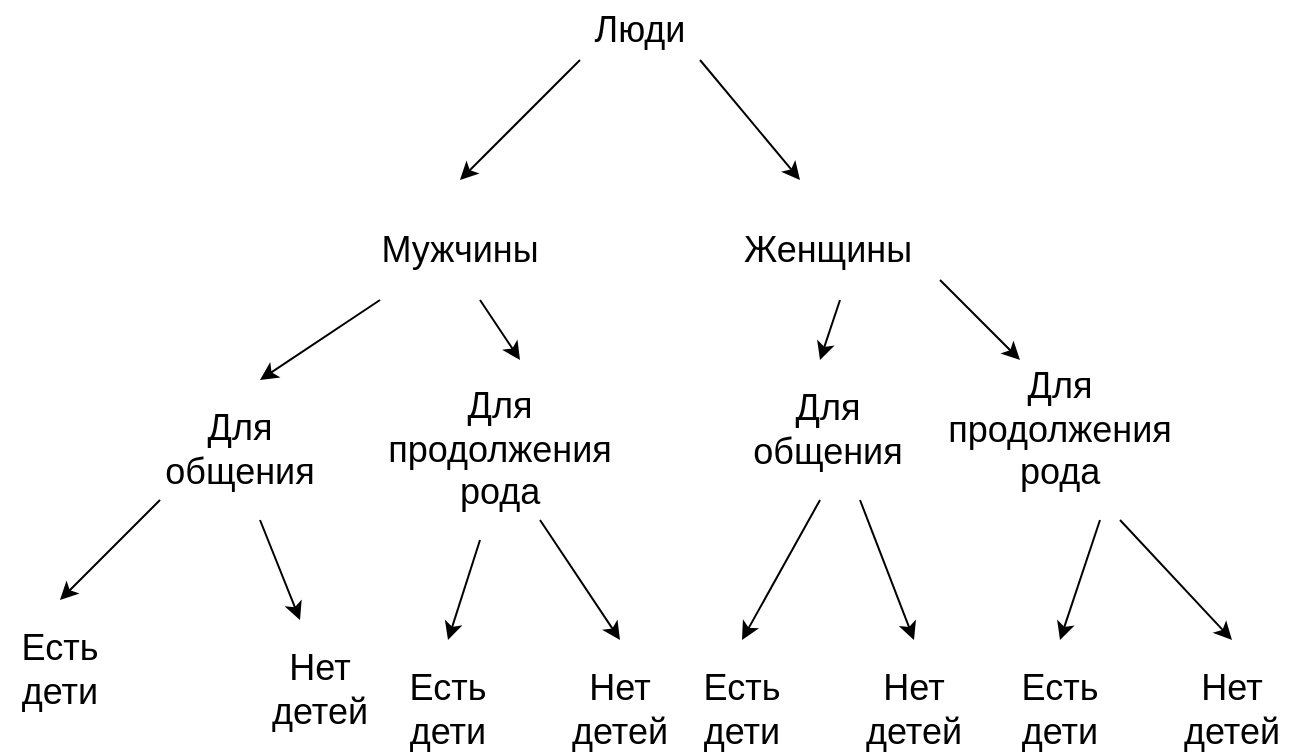 <mxfile version="18.0.6" type="device"><diagram id="d7--wdbvGyDBI2kOuLFN" name="Страница 1"><mxGraphModel dx="1051" dy="747" grid="1" gridSize="10" guides="1" tooltips="1" connect="1" arrows="1" fold="1" page="1" pageScale="1" pageWidth="827" pageHeight="1169" math="0" shadow="0"><root><mxCell id="0"/><mxCell id="1" parent="0"/><mxCell id="p9zzTnM31V9Qp9ANSqSD-1" value="&lt;font style=&quot;font-size: 18px;&quot;&gt;Люди&lt;br&gt;&lt;/font&gt;" style="text;html=1;strokeColor=none;fillColor=none;align=center;verticalAlign=middle;whiteSpace=wrap;rounded=0;" vertex="1" parent="1"><mxGeometry x="320" y="100" width="60" height="30" as="geometry"/></mxCell><mxCell id="p9zzTnM31V9Qp9ANSqSD-2" value="" style="endArrow=classic;html=1;rounded=0;fontSize=18;exitX=0;exitY=1;exitDx=0;exitDy=0;" edge="1" parent="1" source="p9zzTnM31V9Qp9ANSqSD-1"><mxGeometry width="50" height="50" relative="1" as="geometry"><mxPoint x="330" y="250" as="sourcePoint"/><mxPoint x="260" y="190" as="targetPoint"/></mxGeometry></mxCell><mxCell id="p9zzTnM31V9Qp9ANSqSD-3" value="Мужчины" style="text;html=1;strokeColor=none;fillColor=none;align=center;verticalAlign=middle;whiteSpace=wrap;rounded=0;fontSize=18;" vertex="1" parent="1"><mxGeometry x="230" y="210" width="60" height="30" as="geometry"/></mxCell><mxCell id="p9zzTnM31V9Qp9ANSqSD-4" value="Женщины" style="text;html=1;strokeColor=none;fillColor=none;align=center;verticalAlign=middle;whiteSpace=wrap;rounded=0;fontSize=18;" vertex="1" parent="1"><mxGeometry x="414" y="210" width="60" height="30" as="geometry"/></mxCell><mxCell id="p9zzTnM31V9Qp9ANSqSD-5" value="" style="endArrow=classic;html=1;rounded=0;fontSize=18;exitX=1;exitY=1;exitDx=0;exitDy=0;" edge="1" parent="1" source="p9zzTnM31V9Qp9ANSqSD-1"><mxGeometry width="50" height="50" relative="1" as="geometry"><mxPoint x="470" y="180" as="sourcePoint"/><mxPoint x="430" y="190" as="targetPoint"/></mxGeometry></mxCell><mxCell id="p9zzTnM31V9Qp9ANSqSD-6" value="" style="endArrow=classic;html=1;rounded=0;fontSize=18;" edge="1" parent="1"><mxGeometry width="50" height="50" relative="1" as="geometry"><mxPoint x="220" y="250" as="sourcePoint"/><mxPoint x="160" y="290" as="targetPoint"/></mxGeometry></mxCell><mxCell id="p9zzTnM31V9Qp9ANSqSD-7" value="Для общения" style="text;html=1;strokeColor=none;fillColor=none;align=center;verticalAlign=middle;whiteSpace=wrap;rounded=0;fontSize=18;" vertex="1" parent="1"><mxGeometry x="120" y="310" width="60" height="30" as="geometry"/></mxCell><mxCell id="p9zzTnM31V9Qp9ANSqSD-8" value="Для продолжения рода" style="text;html=1;strokeColor=none;fillColor=none;align=center;verticalAlign=middle;whiteSpace=wrap;rounded=0;fontSize=18;" vertex="1" parent="1"><mxGeometry x="250" y="310" width="60" height="30" as="geometry"/></mxCell><mxCell id="p9zzTnM31V9Qp9ANSqSD-9" value="Для продолжения рода" style="text;html=1;strokeColor=none;fillColor=none;align=center;verticalAlign=middle;whiteSpace=wrap;rounded=0;fontSize=18;" vertex="1" parent="1"><mxGeometry x="530" y="300" width="60" height="30" as="geometry"/></mxCell><mxCell id="p9zzTnM31V9Qp9ANSqSD-10" value="Для общения" style="text;html=1;strokeColor=none;fillColor=none;align=center;verticalAlign=middle;whiteSpace=wrap;rounded=0;fontSize=18;" vertex="1" parent="1"><mxGeometry x="414" y="300" width="60" height="30" as="geometry"/></mxCell><mxCell id="p9zzTnM31V9Qp9ANSqSD-12" value="" style="endArrow=classic;html=1;rounded=0;fontSize=18;" edge="1" parent="1"><mxGeometry width="50" height="50" relative="1" as="geometry"><mxPoint x="270" y="250" as="sourcePoint"/><mxPoint x="290" y="280" as="targetPoint"/></mxGeometry></mxCell><mxCell id="p9zzTnM31V9Qp9ANSqSD-13" value="" style="endArrow=classic;html=1;rounded=0;fontSize=18;" edge="1" parent="1"><mxGeometry width="50" height="50" relative="1" as="geometry"><mxPoint x="450" y="250" as="sourcePoint"/><mxPoint x="440" y="280" as="targetPoint"/></mxGeometry></mxCell><mxCell id="p9zzTnM31V9Qp9ANSqSD-14" value="" style="endArrow=classic;html=1;rounded=0;fontSize=18;" edge="1" parent="1"><mxGeometry width="50" height="50" relative="1" as="geometry"><mxPoint x="500" y="240" as="sourcePoint"/><mxPoint x="540" y="280" as="targetPoint"/></mxGeometry></mxCell><mxCell id="p9zzTnM31V9Qp9ANSqSD-15" value="" style="endArrow=classic;html=1;rounded=0;fontSize=18;" edge="1" parent="1"><mxGeometry width="50" height="50" relative="1" as="geometry"><mxPoint x="110" y="350" as="sourcePoint"/><mxPoint x="60" y="400" as="targetPoint"/></mxGeometry></mxCell><mxCell id="p9zzTnM31V9Qp9ANSqSD-16" value="Есть дети" style="text;html=1;strokeColor=none;fillColor=none;align=center;verticalAlign=middle;whiteSpace=wrap;rounded=0;fontSize=18;" vertex="1" parent="1"><mxGeometry x="30" y="420" width="60" height="30" as="geometry"/></mxCell><mxCell id="p9zzTnM31V9Qp9ANSqSD-17" value="Нет детей" style="text;html=1;strokeColor=none;fillColor=none;align=center;verticalAlign=middle;whiteSpace=wrap;rounded=0;fontSize=18;" vertex="1" parent="1"><mxGeometry x="160" y="430" width="60" height="30" as="geometry"/></mxCell><mxCell id="p9zzTnM31V9Qp9ANSqSD-18" value="" style="endArrow=classic;html=1;rounded=0;fontSize=18;" edge="1" parent="1"><mxGeometry width="50" height="50" relative="1" as="geometry"><mxPoint x="160" y="360" as="sourcePoint"/><mxPoint x="180" y="410" as="targetPoint"/></mxGeometry></mxCell><mxCell id="p9zzTnM31V9Qp9ANSqSD-19" value="" style="endArrow=classic;html=1;rounded=0;fontSize=18;" edge="1" parent="1"><mxGeometry width="50" height="50" relative="1" as="geometry"><mxPoint x="270" y="370" as="sourcePoint"/><mxPoint x="254" y="420" as="targetPoint"/></mxGeometry></mxCell><mxCell id="p9zzTnM31V9Qp9ANSqSD-20" value="Есть дети" style="text;html=1;strokeColor=none;fillColor=none;align=center;verticalAlign=middle;whiteSpace=wrap;rounded=0;fontSize=18;" vertex="1" parent="1"><mxGeometry x="224" y="440" width="60" height="30" as="geometry"/></mxCell><mxCell id="p9zzTnM31V9Qp9ANSqSD-21" value="Нет детей" style="text;html=1;strokeColor=none;fillColor=none;align=center;verticalAlign=middle;whiteSpace=wrap;rounded=0;fontSize=18;" vertex="1" parent="1"><mxGeometry x="310" y="440" width="60" height="30" as="geometry"/></mxCell><mxCell id="p9zzTnM31V9Qp9ANSqSD-22" value="" style="endArrow=classic;html=1;rounded=0;fontSize=18;" edge="1" parent="1"><mxGeometry width="50" height="50" relative="1" as="geometry"><mxPoint x="300" y="360" as="sourcePoint"/><mxPoint x="340" y="420" as="targetPoint"/></mxGeometry></mxCell><mxCell id="p9zzTnM31V9Qp9ANSqSD-24" value="" style="endArrow=classic;html=1;rounded=0;fontSize=18;" edge="1" parent="1"><mxGeometry width="50" height="50" relative="1" as="geometry"><mxPoint x="440" y="350" as="sourcePoint"/><mxPoint x="401" y="420" as="targetPoint"/></mxGeometry></mxCell><mxCell id="p9zzTnM31V9Qp9ANSqSD-25" value="Есть дети" style="text;html=1;strokeColor=none;fillColor=none;align=center;verticalAlign=middle;whiteSpace=wrap;rounded=0;fontSize=18;" vertex="1" parent="1"><mxGeometry x="371" y="440" width="60" height="30" as="geometry"/></mxCell><mxCell id="p9zzTnM31V9Qp9ANSqSD-26" value="Нет детей" style="text;html=1;strokeColor=none;fillColor=none;align=center;verticalAlign=middle;whiteSpace=wrap;rounded=0;fontSize=18;" vertex="1" parent="1"><mxGeometry x="457" y="440" width="60" height="30" as="geometry"/></mxCell><mxCell id="p9zzTnM31V9Qp9ANSqSD-27" value="" style="endArrow=classic;html=1;rounded=0;fontSize=18;" edge="1" parent="1"><mxGeometry width="50" height="50" relative="1" as="geometry"><mxPoint x="460" y="350" as="sourcePoint"/><mxPoint x="487" y="420" as="targetPoint"/></mxGeometry></mxCell><mxCell id="p9zzTnM31V9Qp9ANSqSD-28" value="" style="endArrow=classic;html=1;rounded=0;fontSize=18;" edge="1" parent="1"><mxGeometry width="50" height="50" relative="1" as="geometry"><mxPoint x="580" y="360" as="sourcePoint"/><mxPoint x="560" y="420" as="targetPoint"/></mxGeometry></mxCell><mxCell id="p9zzTnM31V9Qp9ANSqSD-29" value="Есть дети" style="text;html=1;strokeColor=none;fillColor=none;align=center;verticalAlign=middle;whiteSpace=wrap;rounded=0;fontSize=18;" vertex="1" parent="1"><mxGeometry x="530" y="440" width="60" height="30" as="geometry"/></mxCell><mxCell id="p9zzTnM31V9Qp9ANSqSD-30" value="Нет детей" style="text;html=1;strokeColor=none;fillColor=none;align=center;verticalAlign=middle;whiteSpace=wrap;rounded=0;fontSize=18;" vertex="1" parent="1"><mxGeometry x="616" y="440" width="60" height="30" as="geometry"/></mxCell><mxCell id="p9zzTnM31V9Qp9ANSqSD-31" value="" style="endArrow=classic;html=1;rounded=0;fontSize=18;" edge="1" parent="1"><mxGeometry width="50" height="50" relative="1" as="geometry"><mxPoint x="590" y="360" as="sourcePoint"/><mxPoint x="646" y="420" as="targetPoint"/></mxGeometry></mxCell></root></mxGraphModel></diagram></mxfile>